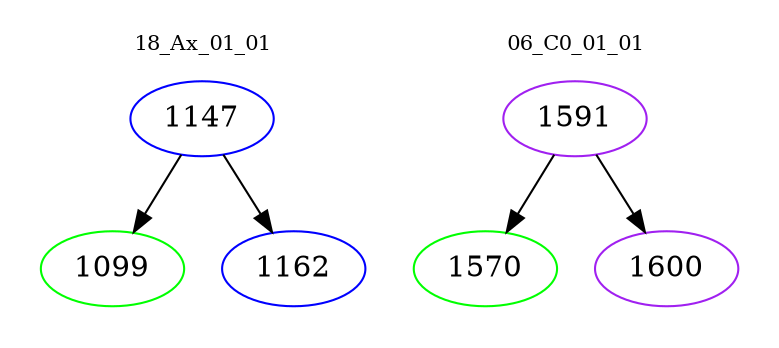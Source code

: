 digraph{
subgraph cluster_0 {
color = white
label = "18_Ax_01_01";
fontsize=10;
T0_1147 [label="1147", color="blue"]
T0_1147 -> T0_1099 [color="black"]
T0_1099 [label="1099", color="green"]
T0_1147 -> T0_1162 [color="black"]
T0_1162 [label="1162", color="blue"]
}
subgraph cluster_1 {
color = white
label = "06_C0_01_01";
fontsize=10;
T1_1591 [label="1591", color="purple"]
T1_1591 -> T1_1570 [color="black"]
T1_1570 [label="1570", color="green"]
T1_1591 -> T1_1600 [color="black"]
T1_1600 [label="1600", color="purple"]
}
}
